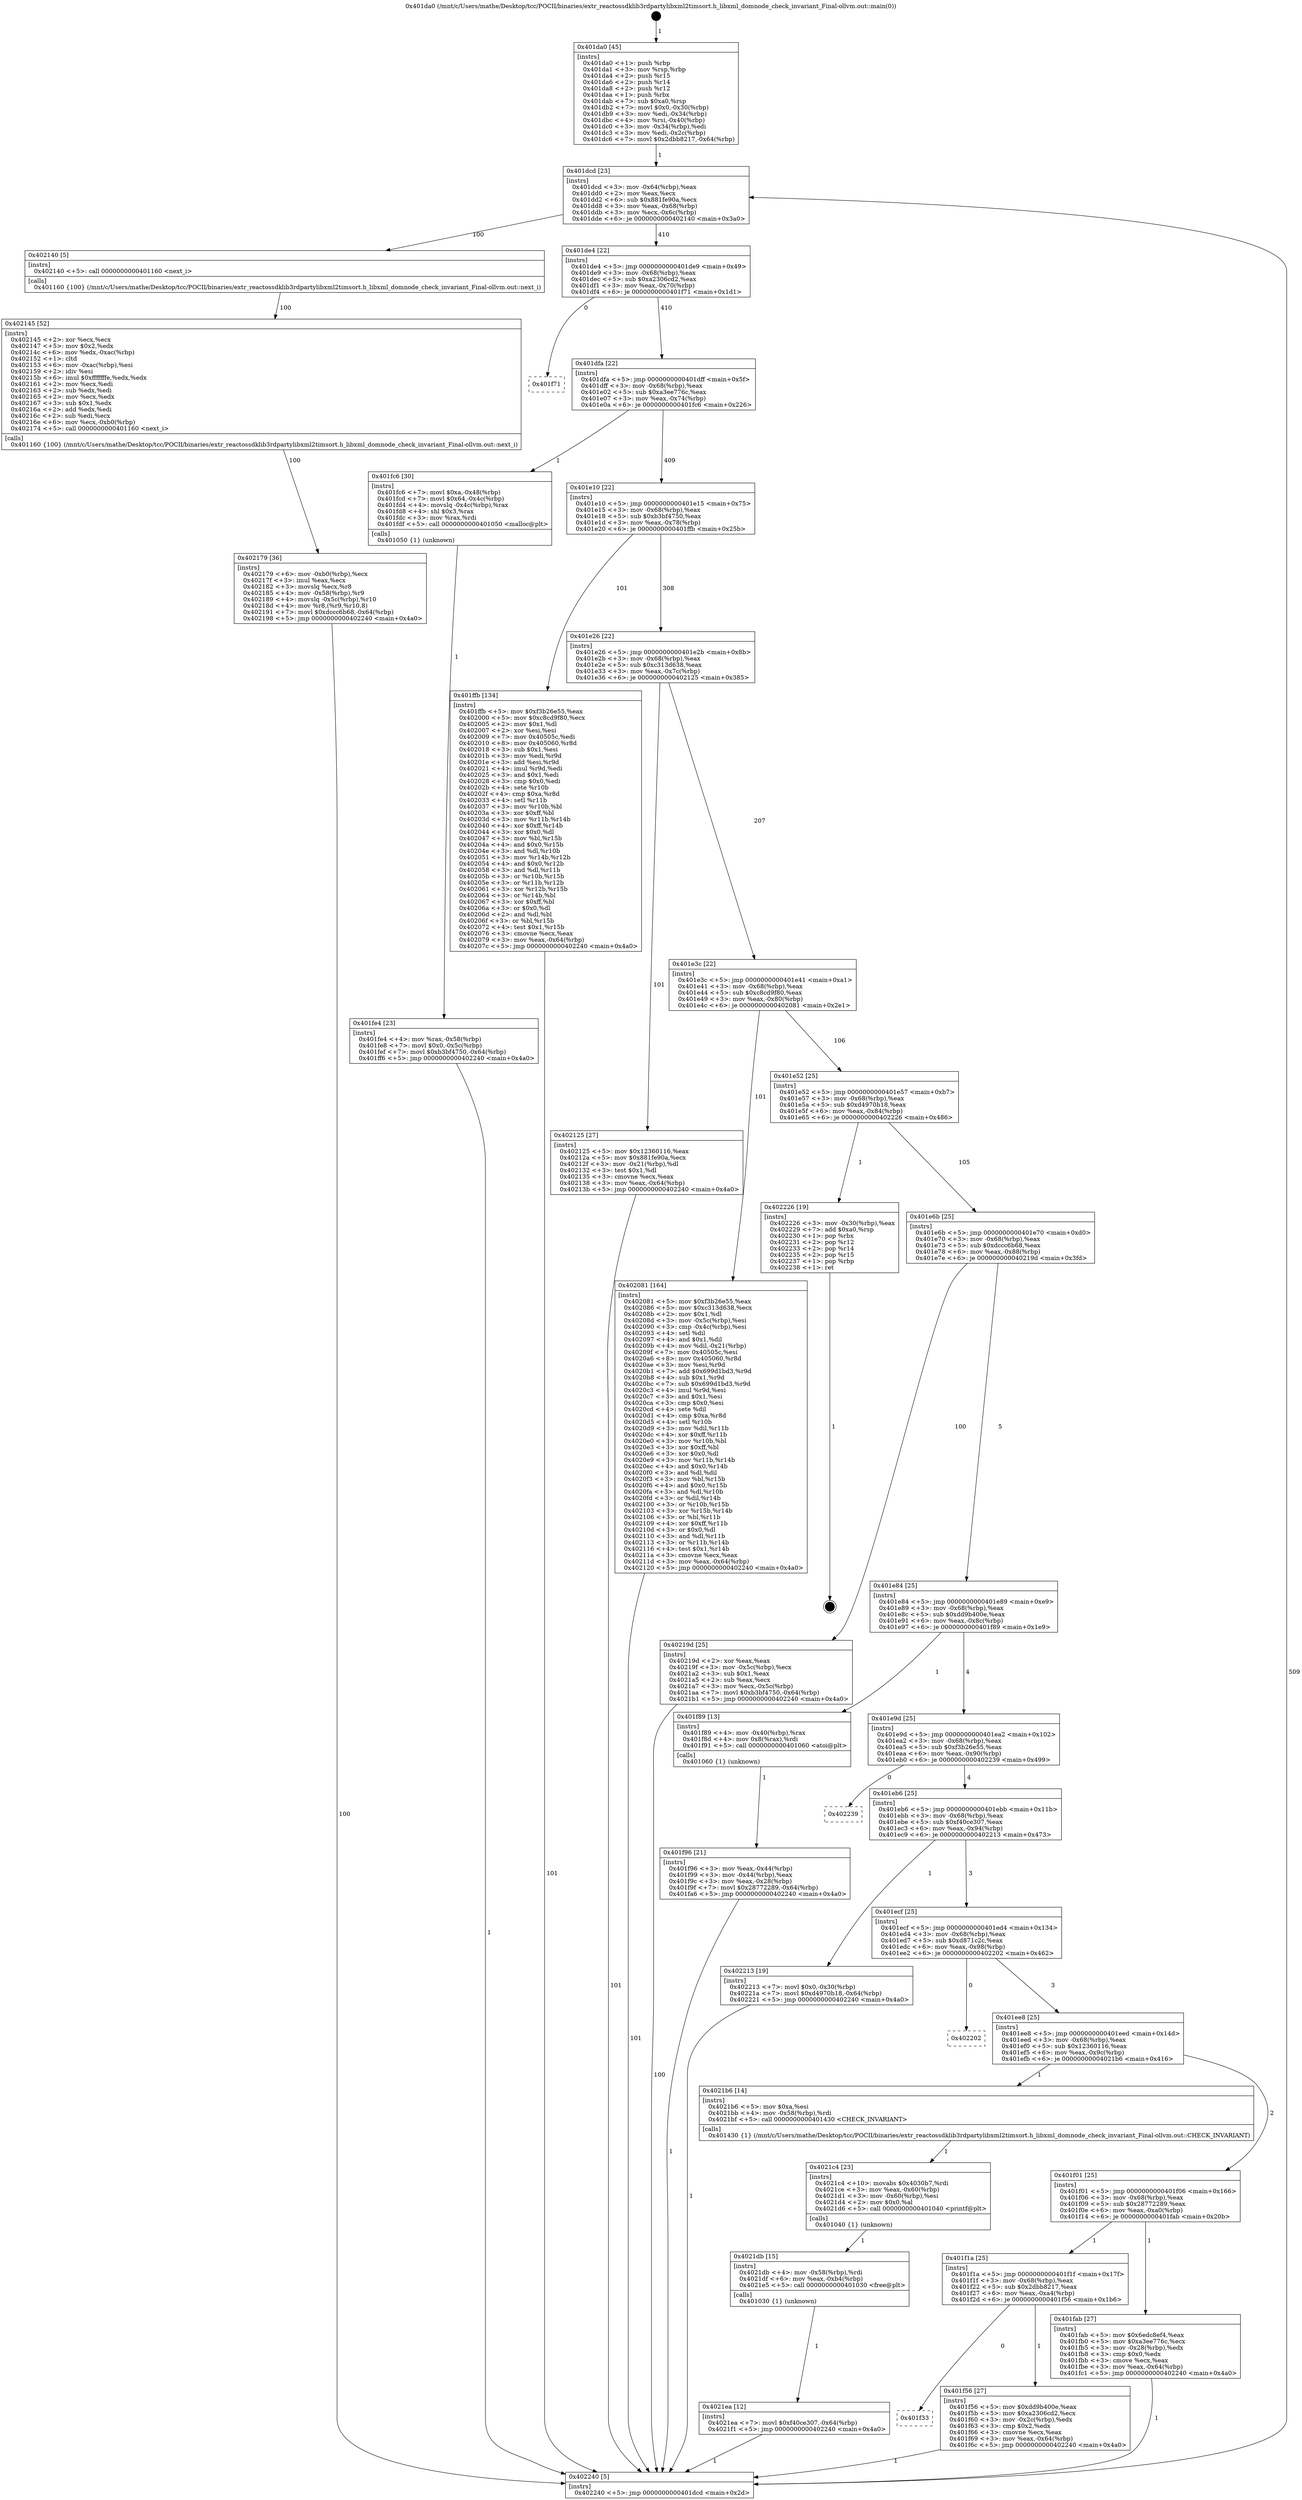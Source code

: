digraph "0x401da0" {
  label = "0x401da0 (/mnt/c/Users/mathe/Desktop/tcc/POCII/binaries/extr_reactossdklib3rdpartylibxml2timsort.h_libxml_domnode_check_invariant_Final-ollvm.out::main(0))"
  labelloc = "t"
  node[shape=record]

  Entry [label="",width=0.3,height=0.3,shape=circle,fillcolor=black,style=filled]
  "0x401dcd" [label="{
     0x401dcd [23]\l
     | [instrs]\l
     &nbsp;&nbsp;0x401dcd \<+3\>: mov -0x64(%rbp),%eax\l
     &nbsp;&nbsp;0x401dd0 \<+2\>: mov %eax,%ecx\l
     &nbsp;&nbsp;0x401dd2 \<+6\>: sub $0x881fe90a,%ecx\l
     &nbsp;&nbsp;0x401dd8 \<+3\>: mov %eax,-0x68(%rbp)\l
     &nbsp;&nbsp;0x401ddb \<+3\>: mov %ecx,-0x6c(%rbp)\l
     &nbsp;&nbsp;0x401dde \<+6\>: je 0000000000402140 \<main+0x3a0\>\l
  }"]
  "0x402140" [label="{
     0x402140 [5]\l
     | [instrs]\l
     &nbsp;&nbsp;0x402140 \<+5\>: call 0000000000401160 \<next_i\>\l
     | [calls]\l
     &nbsp;&nbsp;0x401160 \{100\} (/mnt/c/Users/mathe/Desktop/tcc/POCII/binaries/extr_reactossdklib3rdpartylibxml2timsort.h_libxml_domnode_check_invariant_Final-ollvm.out::next_i)\l
  }"]
  "0x401de4" [label="{
     0x401de4 [22]\l
     | [instrs]\l
     &nbsp;&nbsp;0x401de4 \<+5\>: jmp 0000000000401de9 \<main+0x49\>\l
     &nbsp;&nbsp;0x401de9 \<+3\>: mov -0x68(%rbp),%eax\l
     &nbsp;&nbsp;0x401dec \<+5\>: sub $0xa2306cd2,%eax\l
     &nbsp;&nbsp;0x401df1 \<+3\>: mov %eax,-0x70(%rbp)\l
     &nbsp;&nbsp;0x401df4 \<+6\>: je 0000000000401f71 \<main+0x1d1\>\l
  }"]
  Exit [label="",width=0.3,height=0.3,shape=circle,fillcolor=black,style=filled,peripheries=2]
  "0x401f71" [label="{
     0x401f71\l
  }", style=dashed]
  "0x401dfa" [label="{
     0x401dfa [22]\l
     | [instrs]\l
     &nbsp;&nbsp;0x401dfa \<+5\>: jmp 0000000000401dff \<main+0x5f\>\l
     &nbsp;&nbsp;0x401dff \<+3\>: mov -0x68(%rbp),%eax\l
     &nbsp;&nbsp;0x401e02 \<+5\>: sub $0xa3ee776c,%eax\l
     &nbsp;&nbsp;0x401e07 \<+3\>: mov %eax,-0x74(%rbp)\l
     &nbsp;&nbsp;0x401e0a \<+6\>: je 0000000000401fc6 \<main+0x226\>\l
  }"]
  "0x4021ea" [label="{
     0x4021ea [12]\l
     | [instrs]\l
     &nbsp;&nbsp;0x4021ea \<+7\>: movl $0xf40ce307,-0x64(%rbp)\l
     &nbsp;&nbsp;0x4021f1 \<+5\>: jmp 0000000000402240 \<main+0x4a0\>\l
  }"]
  "0x401fc6" [label="{
     0x401fc6 [30]\l
     | [instrs]\l
     &nbsp;&nbsp;0x401fc6 \<+7\>: movl $0xa,-0x48(%rbp)\l
     &nbsp;&nbsp;0x401fcd \<+7\>: movl $0x64,-0x4c(%rbp)\l
     &nbsp;&nbsp;0x401fd4 \<+4\>: movslq -0x4c(%rbp),%rax\l
     &nbsp;&nbsp;0x401fd8 \<+4\>: shl $0x3,%rax\l
     &nbsp;&nbsp;0x401fdc \<+3\>: mov %rax,%rdi\l
     &nbsp;&nbsp;0x401fdf \<+5\>: call 0000000000401050 \<malloc@plt\>\l
     | [calls]\l
     &nbsp;&nbsp;0x401050 \{1\} (unknown)\l
  }"]
  "0x401e10" [label="{
     0x401e10 [22]\l
     | [instrs]\l
     &nbsp;&nbsp;0x401e10 \<+5\>: jmp 0000000000401e15 \<main+0x75\>\l
     &nbsp;&nbsp;0x401e15 \<+3\>: mov -0x68(%rbp),%eax\l
     &nbsp;&nbsp;0x401e18 \<+5\>: sub $0xb3bf4750,%eax\l
     &nbsp;&nbsp;0x401e1d \<+3\>: mov %eax,-0x78(%rbp)\l
     &nbsp;&nbsp;0x401e20 \<+6\>: je 0000000000401ffb \<main+0x25b\>\l
  }"]
  "0x4021db" [label="{
     0x4021db [15]\l
     | [instrs]\l
     &nbsp;&nbsp;0x4021db \<+4\>: mov -0x58(%rbp),%rdi\l
     &nbsp;&nbsp;0x4021df \<+6\>: mov %eax,-0xb4(%rbp)\l
     &nbsp;&nbsp;0x4021e5 \<+5\>: call 0000000000401030 \<free@plt\>\l
     | [calls]\l
     &nbsp;&nbsp;0x401030 \{1\} (unknown)\l
  }"]
  "0x401ffb" [label="{
     0x401ffb [134]\l
     | [instrs]\l
     &nbsp;&nbsp;0x401ffb \<+5\>: mov $0xf3b26e55,%eax\l
     &nbsp;&nbsp;0x402000 \<+5\>: mov $0xc8cd9f80,%ecx\l
     &nbsp;&nbsp;0x402005 \<+2\>: mov $0x1,%dl\l
     &nbsp;&nbsp;0x402007 \<+2\>: xor %esi,%esi\l
     &nbsp;&nbsp;0x402009 \<+7\>: mov 0x40505c,%edi\l
     &nbsp;&nbsp;0x402010 \<+8\>: mov 0x405060,%r8d\l
     &nbsp;&nbsp;0x402018 \<+3\>: sub $0x1,%esi\l
     &nbsp;&nbsp;0x40201b \<+3\>: mov %edi,%r9d\l
     &nbsp;&nbsp;0x40201e \<+3\>: add %esi,%r9d\l
     &nbsp;&nbsp;0x402021 \<+4\>: imul %r9d,%edi\l
     &nbsp;&nbsp;0x402025 \<+3\>: and $0x1,%edi\l
     &nbsp;&nbsp;0x402028 \<+3\>: cmp $0x0,%edi\l
     &nbsp;&nbsp;0x40202b \<+4\>: sete %r10b\l
     &nbsp;&nbsp;0x40202f \<+4\>: cmp $0xa,%r8d\l
     &nbsp;&nbsp;0x402033 \<+4\>: setl %r11b\l
     &nbsp;&nbsp;0x402037 \<+3\>: mov %r10b,%bl\l
     &nbsp;&nbsp;0x40203a \<+3\>: xor $0xff,%bl\l
     &nbsp;&nbsp;0x40203d \<+3\>: mov %r11b,%r14b\l
     &nbsp;&nbsp;0x402040 \<+4\>: xor $0xff,%r14b\l
     &nbsp;&nbsp;0x402044 \<+3\>: xor $0x0,%dl\l
     &nbsp;&nbsp;0x402047 \<+3\>: mov %bl,%r15b\l
     &nbsp;&nbsp;0x40204a \<+4\>: and $0x0,%r15b\l
     &nbsp;&nbsp;0x40204e \<+3\>: and %dl,%r10b\l
     &nbsp;&nbsp;0x402051 \<+3\>: mov %r14b,%r12b\l
     &nbsp;&nbsp;0x402054 \<+4\>: and $0x0,%r12b\l
     &nbsp;&nbsp;0x402058 \<+3\>: and %dl,%r11b\l
     &nbsp;&nbsp;0x40205b \<+3\>: or %r10b,%r15b\l
     &nbsp;&nbsp;0x40205e \<+3\>: or %r11b,%r12b\l
     &nbsp;&nbsp;0x402061 \<+3\>: xor %r12b,%r15b\l
     &nbsp;&nbsp;0x402064 \<+3\>: or %r14b,%bl\l
     &nbsp;&nbsp;0x402067 \<+3\>: xor $0xff,%bl\l
     &nbsp;&nbsp;0x40206a \<+3\>: or $0x0,%dl\l
     &nbsp;&nbsp;0x40206d \<+2\>: and %dl,%bl\l
     &nbsp;&nbsp;0x40206f \<+3\>: or %bl,%r15b\l
     &nbsp;&nbsp;0x402072 \<+4\>: test $0x1,%r15b\l
     &nbsp;&nbsp;0x402076 \<+3\>: cmovne %ecx,%eax\l
     &nbsp;&nbsp;0x402079 \<+3\>: mov %eax,-0x64(%rbp)\l
     &nbsp;&nbsp;0x40207c \<+5\>: jmp 0000000000402240 \<main+0x4a0\>\l
  }"]
  "0x401e26" [label="{
     0x401e26 [22]\l
     | [instrs]\l
     &nbsp;&nbsp;0x401e26 \<+5\>: jmp 0000000000401e2b \<main+0x8b\>\l
     &nbsp;&nbsp;0x401e2b \<+3\>: mov -0x68(%rbp),%eax\l
     &nbsp;&nbsp;0x401e2e \<+5\>: sub $0xc313d638,%eax\l
     &nbsp;&nbsp;0x401e33 \<+3\>: mov %eax,-0x7c(%rbp)\l
     &nbsp;&nbsp;0x401e36 \<+6\>: je 0000000000402125 \<main+0x385\>\l
  }"]
  "0x4021c4" [label="{
     0x4021c4 [23]\l
     | [instrs]\l
     &nbsp;&nbsp;0x4021c4 \<+10\>: movabs $0x4030b7,%rdi\l
     &nbsp;&nbsp;0x4021ce \<+3\>: mov %eax,-0x60(%rbp)\l
     &nbsp;&nbsp;0x4021d1 \<+3\>: mov -0x60(%rbp),%esi\l
     &nbsp;&nbsp;0x4021d4 \<+2\>: mov $0x0,%al\l
     &nbsp;&nbsp;0x4021d6 \<+5\>: call 0000000000401040 \<printf@plt\>\l
     | [calls]\l
     &nbsp;&nbsp;0x401040 \{1\} (unknown)\l
  }"]
  "0x402125" [label="{
     0x402125 [27]\l
     | [instrs]\l
     &nbsp;&nbsp;0x402125 \<+5\>: mov $0x12360116,%eax\l
     &nbsp;&nbsp;0x40212a \<+5\>: mov $0x881fe90a,%ecx\l
     &nbsp;&nbsp;0x40212f \<+3\>: mov -0x21(%rbp),%dl\l
     &nbsp;&nbsp;0x402132 \<+3\>: test $0x1,%dl\l
     &nbsp;&nbsp;0x402135 \<+3\>: cmovne %ecx,%eax\l
     &nbsp;&nbsp;0x402138 \<+3\>: mov %eax,-0x64(%rbp)\l
     &nbsp;&nbsp;0x40213b \<+5\>: jmp 0000000000402240 \<main+0x4a0\>\l
  }"]
  "0x401e3c" [label="{
     0x401e3c [22]\l
     | [instrs]\l
     &nbsp;&nbsp;0x401e3c \<+5\>: jmp 0000000000401e41 \<main+0xa1\>\l
     &nbsp;&nbsp;0x401e41 \<+3\>: mov -0x68(%rbp),%eax\l
     &nbsp;&nbsp;0x401e44 \<+5\>: sub $0xc8cd9f80,%eax\l
     &nbsp;&nbsp;0x401e49 \<+3\>: mov %eax,-0x80(%rbp)\l
     &nbsp;&nbsp;0x401e4c \<+6\>: je 0000000000402081 \<main+0x2e1\>\l
  }"]
  "0x402179" [label="{
     0x402179 [36]\l
     | [instrs]\l
     &nbsp;&nbsp;0x402179 \<+6\>: mov -0xb0(%rbp),%ecx\l
     &nbsp;&nbsp;0x40217f \<+3\>: imul %eax,%ecx\l
     &nbsp;&nbsp;0x402182 \<+3\>: movslq %ecx,%r8\l
     &nbsp;&nbsp;0x402185 \<+4\>: mov -0x58(%rbp),%r9\l
     &nbsp;&nbsp;0x402189 \<+4\>: movslq -0x5c(%rbp),%r10\l
     &nbsp;&nbsp;0x40218d \<+4\>: mov %r8,(%r9,%r10,8)\l
     &nbsp;&nbsp;0x402191 \<+7\>: movl $0xdccc6b68,-0x64(%rbp)\l
     &nbsp;&nbsp;0x402198 \<+5\>: jmp 0000000000402240 \<main+0x4a0\>\l
  }"]
  "0x402081" [label="{
     0x402081 [164]\l
     | [instrs]\l
     &nbsp;&nbsp;0x402081 \<+5\>: mov $0xf3b26e55,%eax\l
     &nbsp;&nbsp;0x402086 \<+5\>: mov $0xc313d638,%ecx\l
     &nbsp;&nbsp;0x40208b \<+2\>: mov $0x1,%dl\l
     &nbsp;&nbsp;0x40208d \<+3\>: mov -0x5c(%rbp),%esi\l
     &nbsp;&nbsp;0x402090 \<+3\>: cmp -0x4c(%rbp),%esi\l
     &nbsp;&nbsp;0x402093 \<+4\>: setl %dil\l
     &nbsp;&nbsp;0x402097 \<+4\>: and $0x1,%dil\l
     &nbsp;&nbsp;0x40209b \<+4\>: mov %dil,-0x21(%rbp)\l
     &nbsp;&nbsp;0x40209f \<+7\>: mov 0x40505c,%esi\l
     &nbsp;&nbsp;0x4020a6 \<+8\>: mov 0x405060,%r8d\l
     &nbsp;&nbsp;0x4020ae \<+3\>: mov %esi,%r9d\l
     &nbsp;&nbsp;0x4020b1 \<+7\>: add $0x699d1bd3,%r9d\l
     &nbsp;&nbsp;0x4020b8 \<+4\>: sub $0x1,%r9d\l
     &nbsp;&nbsp;0x4020bc \<+7\>: sub $0x699d1bd3,%r9d\l
     &nbsp;&nbsp;0x4020c3 \<+4\>: imul %r9d,%esi\l
     &nbsp;&nbsp;0x4020c7 \<+3\>: and $0x1,%esi\l
     &nbsp;&nbsp;0x4020ca \<+3\>: cmp $0x0,%esi\l
     &nbsp;&nbsp;0x4020cd \<+4\>: sete %dil\l
     &nbsp;&nbsp;0x4020d1 \<+4\>: cmp $0xa,%r8d\l
     &nbsp;&nbsp;0x4020d5 \<+4\>: setl %r10b\l
     &nbsp;&nbsp;0x4020d9 \<+3\>: mov %dil,%r11b\l
     &nbsp;&nbsp;0x4020dc \<+4\>: xor $0xff,%r11b\l
     &nbsp;&nbsp;0x4020e0 \<+3\>: mov %r10b,%bl\l
     &nbsp;&nbsp;0x4020e3 \<+3\>: xor $0xff,%bl\l
     &nbsp;&nbsp;0x4020e6 \<+3\>: xor $0x0,%dl\l
     &nbsp;&nbsp;0x4020e9 \<+3\>: mov %r11b,%r14b\l
     &nbsp;&nbsp;0x4020ec \<+4\>: and $0x0,%r14b\l
     &nbsp;&nbsp;0x4020f0 \<+3\>: and %dl,%dil\l
     &nbsp;&nbsp;0x4020f3 \<+3\>: mov %bl,%r15b\l
     &nbsp;&nbsp;0x4020f6 \<+4\>: and $0x0,%r15b\l
     &nbsp;&nbsp;0x4020fa \<+3\>: and %dl,%r10b\l
     &nbsp;&nbsp;0x4020fd \<+3\>: or %dil,%r14b\l
     &nbsp;&nbsp;0x402100 \<+3\>: or %r10b,%r15b\l
     &nbsp;&nbsp;0x402103 \<+3\>: xor %r15b,%r14b\l
     &nbsp;&nbsp;0x402106 \<+3\>: or %bl,%r11b\l
     &nbsp;&nbsp;0x402109 \<+4\>: xor $0xff,%r11b\l
     &nbsp;&nbsp;0x40210d \<+3\>: or $0x0,%dl\l
     &nbsp;&nbsp;0x402110 \<+3\>: and %dl,%r11b\l
     &nbsp;&nbsp;0x402113 \<+3\>: or %r11b,%r14b\l
     &nbsp;&nbsp;0x402116 \<+4\>: test $0x1,%r14b\l
     &nbsp;&nbsp;0x40211a \<+3\>: cmovne %ecx,%eax\l
     &nbsp;&nbsp;0x40211d \<+3\>: mov %eax,-0x64(%rbp)\l
     &nbsp;&nbsp;0x402120 \<+5\>: jmp 0000000000402240 \<main+0x4a0\>\l
  }"]
  "0x401e52" [label="{
     0x401e52 [25]\l
     | [instrs]\l
     &nbsp;&nbsp;0x401e52 \<+5\>: jmp 0000000000401e57 \<main+0xb7\>\l
     &nbsp;&nbsp;0x401e57 \<+3\>: mov -0x68(%rbp),%eax\l
     &nbsp;&nbsp;0x401e5a \<+5\>: sub $0xd4970b18,%eax\l
     &nbsp;&nbsp;0x401e5f \<+6\>: mov %eax,-0x84(%rbp)\l
     &nbsp;&nbsp;0x401e65 \<+6\>: je 0000000000402226 \<main+0x486\>\l
  }"]
  "0x402145" [label="{
     0x402145 [52]\l
     | [instrs]\l
     &nbsp;&nbsp;0x402145 \<+2\>: xor %ecx,%ecx\l
     &nbsp;&nbsp;0x402147 \<+5\>: mov $0x2,%edx\l
     &nbsp;&nbsp;0x40214c \<+6\>: mov %edx,-0xac(%rbp)\l
     &nbsp;&nbsp;0x402152 \<+1\>: cltd\l
     &nbsp;&nbsp;0x402153 \<+6\>: mov -0xac(%rbp),%esi\l
     &nbsp;&nbsp;0x402159 \<+2\>: idiv %esi\l
     &nbsp;&nbsp;0x40215b \<+6\>: imul $0xfffffffe,%edx,%edx\l
     &nbsp;&nbsp;0x402161 \<+2\>: mov %ecx,%edi\l
     &nbsp;&nbsp;0x402163 \<+2\>: sub %edx,%edi\l
     &nbsp;&nbsp;0x402165 \<+2\>: mov %ecx,%edx\l
     &nbsp;&nbsp;0x402167 \<+3\>: sub $0x1,%edx\l
     &nbsp;&nbsp;0x40216a \<+2\>: add %edx,%edi\l
     &nbsp;&nbsp;0x40216c \<+2\>: sub %edi,%ecx\l
     &nbsp;&nbsp;0x40216e \<+6\>: mov %ecx,-0xb0(%rbp)\l
     &nbsp;&nbsp;0x402174 \<+5\>: call 0000000000401160 \<next_i\>\l
     | [calls]\l
     &nbsp;&nbsp;0x401160 \{100\} (/mnt/c/Users/mathe/Desktop/tcc/POCII/binaries/extr_reactossdklib3rdpartylibxml2timsort.h_libxml_domnode_check_invariant_Final-ollvm.out::next_i)\l
  }"]
  "0x402226" [label="{
     0x402226 [19]\l
     | [instrs]\l
     &nbsp;&nbsp;0x402226 \<+3\>: mov -0x30(%rbp),%eax\l
     &nbsp;&nbsp;0x402229 \<+7\>: add $0xa0,%rsp\l
     &nbsp;&nbsp;0x402230 \<+1\>: pop %rbx\l
     &nbsp;&nbsp;0x402231 \<+2\>: pop %r12\l
     &nbsp;&nbsp;0x402233 \<+2\>: pop %r14\l
     &nbsp;&nbsp;0x402235 \<+2\>: pop %r15\l
     &nbsp;&nbsp;0x402237 \<+1\>: pop %rbp\l
     &nbsp;&nbsp;0x402238 \<+1\>: ret\l
  }"]
  "0x401e6b" [label="{
     0x401e6b [25]\l
     | [instrs]\l
     &nbsp;&nbsp;0x401e6b \<+5\>: jmp 0000000000401e70 \<main+0xd0\>\l
     &nbsp;&nbsp;0x401e70 \<+3\>: mov -0x68(%rbp),%eax\l
     &nbsp;&nbsp;0x401e73 \<+5\>: sub $0xdccc6b68,%eax\l
     &nbsp;&nbsp;0x401e78 \<+6\>: mov %eax,-0x88(%rbp)\l
     &nbsp;&nbsp;0x401e7e \<+6\>: je 000000000040219d \<main+0x3fd\>\l
  }"]
  "0x401fe4" [label="{
     0x401fe4 [23]\l
     | [instrs]\l
     &nbsp;&nbsp;0x401fe4 \<+4\>: mov %rax,-0x58(%rbp)\l
     &nbsp;&nbsp;0x401fe8 \<+7\>: movl $0x0,-0x5c(%rbp)\l
     &nbsp;&nbsp;0x401fef \<+7\>: movl $0xb3bf4750,-0x64(%rbp)\l
     &nbsp;&nbsp;0x401ff6 \<+5\>: jmp 0000000000402240 \<main+0x4a0\>\l
  }"]
  "0x40219d" [label="{
     0x40219d [25]\l
     | [instrs]\l
     &nbsp;&nbsp;0x40219d \<+2\>: xor %eax,%eax\l
     &nbsp;&nbsp;0x40219f \<+3\>: mov -0x5c(%rbp),%ecx\l
     &nbsp;&nbsp;0x4021a2 \<+3\>: sub $0x1,%eax\l
     &nbsp;&nbsp;0x4021a5 \<+2\>: sub %eax,%ecx\l
     &nbsp;&nbsp;0x4021a7 \<+3\>: mov %ecx,-0x5c(%rbp)\l
     &nbsp;&nbsp;0x4021aa \<+7\>: movl $0xb3bf4750,-0x64(%rbp)\l
     &nbsp;&nbsp;0x4021b1 \<+5\>: jmp 0000000000402240 \<main+0x4a0\>\l
  }"]
  "0x401e84" [label="{
     0x401e84 [25]\l
     | [instrs]\l
     &nbsp;&nbsp;0x401e84 \<+5\>: jmp 0000000000401e89 \<main+0xe9\>\l
     &nbsp;&nbsp;0x401e89 \<+3\>: mov -0x68(%rbp),%eax\l
     &nbsp;&nbsp;0x401e8c \<+5\>: sub $0xdd9b400e,%eax\l
     &nbsp;&nbsp;0x401e91 \<+6\>: mov %eax,-0x8c(%rbp)\l
     &nbsp;&nbsp;0x401e97 \<+6\>: je 0000000000401f89 \<main+0x1e9\>\l
  }"]
  "0x401f96" [label="{
     0x401f96 [21]\l
     | [instrs]\l
     &nbsp;&nbsp;0x401f96 \<+3\>: mov %eax,-0x44(%rbp)\l
     &nbsp;&nbsp;0x401f99 \<+3\>: mov -0x44(%rbp),%eax\l
     &nbsp;&nbsp;0x401f9c \<+3\>: mov %eax,-0x28(%rbp)\l
     &nbsp;&nbsp;0x401f9f \<+7\>: movl $0x28772289,-0x64(%rbp)\l
     &nbsp;&nbsp;0x401fa6 \<+5\>: jmp 0000000000402240 \<main+0x4a0\>\l
  }"]
  "0x401f89" [label="{
     0x401f89 [13]\l
     | [instrs]\l
     &nbsp;&nbsp;0x401f89 \<+4\>: mov -0x40(%rbp),%rax\l
     &nbsp;&nbsp;0x401f8d \<+4\>: mov 0x8(%rax),%rdi\l
     &nbsp;&nbsp;0x401f91 \<+5\>: call 0000000000401060 \<atoi@plt\>\l
     | [calls]\l
     &nbsp;&nbsp;0x401060 \{1\} (unknown)\l
  }"]
  "0x401e9d" [label="{
     0x401e9d [25]\l
     | [instrs]\l
     &nbsp;&nbsp;0x401e9d \<+5\>: jmp 0000000000401ea2 \<main+0x102\>\l
     &nbsp;&nbsp;0x401ea2 \<+3\>: mov -0x68(%rbp),%eax\l
     &nbsp;&nbsp;0x401ea5 \<+5\>: sub $0xf3b26e55,%eax\l
     &nbsp;&nbsp;0x401eaa \<+6\>: mov %eax,-0x90(%rbp)\l
     &nbsp;&nbsp;0x401eb0 \<+6\>: je 0000000000402239 \<main+0x499\>\l
  }"]
  "0x401da0" [label="{
     0x401da0 [45]\l
     | [instrs]\l
     &nbsp;&nbsp;0x401da0 \<+1\>: push %rbp\l
     &nbsp;&nbsp;0x401da1 \<+3\>: mov %rsp,%rbp\l
     &nbsp;&nbsp;0x401da4 \<+2\>: push %r15\l
     &nbsp;&nbsp;0x401da6 \<+2\>: push %r14\l
     &nbsp;&nbsp;0x401da8 \<+2\>: push %r12\l
     &nbsp;&nbsp;0x401daa \<+1\>: push %rbx\l
     &nbsp;&nbsp;0x401dab \<+7\>: sub $0xa0,%rsp\l
     &nbsp;&nbsp;0x401db2 \<+7\>: movl $0x0,-0x30(%rbp)\l
     &nbsp;&nbsp;0x401db9 \<+3\>: mov %edi,-0x34(%rbp)\l
     &nbsp;&nbsp;0x401dbc \<+4\>: mov %rsi,-0x40(%rbp)\l
     &nbsp;&nbsp;0x401dc0 \<+3\>: mov -0x34(%rbp),%edi\l
     &nbsp;&nbsp;0x401dc3 \<+3\>: mov %edi,-0x2c(%rbp)\l
     &nbsp;&nbsp;0x401dc6 \<+7\>: movl $0x2dbb8217,-0x64(%rbp)\l
  }"]
  "0x402239" [label="{
     0x402239\l
  }", style=dashed]
  "0x401eb6" [label="{
     0x401eb6 [25]\l
     | [instrs]\l
     &nbsp;&nbsp;0x401eb6 \<+5\>: jmp 0000000000401ebb \<main+0x11b\>\l
     &nbsp;&nbsp;0x401ebb \<+3\>: mov -0x68(%rbp),%eax\l
     &nbsp;&nbsp;0x401ebe \<+5\>: sub $0xf40ce307,%eax\l
     &nbsp;&nbsp;0x401ec3 \<+6\>: mov %eax,-0x94(%rbp)\l
     &nbsp;&nbsp;0x401ec9 \<+6\>: je 0000000000402213 \<main+0x473\>\l
  }"]
  "0x402240" [label="{
     0x402240 [5]\l
     | [instrs]\l
     &nbsp;&nbsp;0x402240 \<+5\>: jmp 0000000000401dcd \<main+0x2d\>\l
  }"]
  "0x402213" [label="{
     0x402213 [19]\l
     | [instrs]\l
     &nbsp;&nbsp;0x402213 \<+7\>: movl $0x0,-0x30(%rbp)\l
     &nbsp;&nbsp;0x40221a \<+7\>: movl $0xd4970b18,-0x64(%rbp)\l
     &nbsp;&nbsp;0x402221 \<+5\>: jmp 0000000000402240 \<main+0x4a0\>\l
  }"]
  "0x401ecf" [label="{
     0x401ecf [25]\l
     | [instrs]\l
     &nbsp;&nbsp;0x401ecf \<+5\>: jmp 0000000000401ed4 \<main+0x134\>\l
     &nbsp;&nbsp;0x401ed4 \<+3\>: mov -0x68(%rbp),%eax\l
     &nbsp;&nbsp;0x401ed7 \<+5\>: sub $0xd871c2c,%eax\l
     &nbsp;&nbsp;0x401edc \<+6\>: mov %eax,-0x98(%rbp)\l
     &nbsp;&nbsp;0x401ee2 \<+6\>: je 0000000000402202 \<main+0x462\>\l
  }"]
  "0x401f33" [label="{
     0x401f33\l
  }", style=dashed]
  "0x402202" [label="{
     0x402202\l
  }", style=dashed]
  "0x401ee8" [label="{
     0x401ee8 [25]\l
     | [instrs]\l
     &nbsp;&nbsp;0x401ee8 \<+5\>: jmp 0000000000401eed \<main+0x14d\>\l
     &nbsp;&nbsp;0x401eed \<+3\>: mov -0x68(%rbp),%eax\l
     &nbsp;&nbsp;0x401ef0 \<+5\>: sub $0x12360116,%eax\l
     &nbsp;&nbsp;0x401ef5 \<+6\>: mov %eax,-0x9c(%rbp)\l
     &nbsp;&nbsp;0x401efb \<+6\>: je 00000000004021b6 \<main+0x416\>\l
  }"]
  "0x401f56" [label="{
     0x401f56 [27]\l
     | [instrs]\l
     &nbsp;&nbsp;0x401f56 \<+5\>: mov $0xdd9b400e,%eax\l
     &nbsp;&nbsp;0x401f5b \<+5\>: mov $0xa2306cd2,%ecx\l
     &nbsp;&nbsp;0x401f60 \<+3\>: mov -0x2c(%rbp),%edx\l
     &nbsp;&nbsp;0x401f63 \<+3\>: cmp $0x2,%edx\l
     &nbsp;&nbsp;0x401f66 \<+3\>: cmovne %ecx,%eax\l
     &nbsp;&nbsp;0x401f69 \<+3\>: mov %eax,-0x64(%rbp)\l
     &nbsp;&nbsp;0x401f6c \<+5\>: jmp 0000000000402240 \<main+0x4a0\>\l
  }"]
  "0x4021b6" [label="{
     0x4021b6 [14]\l
     | [instrs]\l
     &nbsp;&nbsp;0x4021b6 \<+5\>: mov $0xa,%esi\l
     &nbsp;&nbsp;0x4021bb \<+4\>: mov -0x58(%rbp),%rdi\l
     &nbsp;&nbsp;0x4021bf \<+5\>: call 0000000000401430 \<CHECK_INVARIANT\>\l
     | [calls]\l
     &nbsp;&nbsp;0x401430 \{1\} (/mnt/c/Users/mathe/Desktop/tcc/POCII/binaries/extr_reactossdklib3rdpartylibxml2timsort.h_libxml_domnode_check_invariant_Final-ollvm.out::CHECK_INVARIANT)\l
  }"]
  "0x401f01" [label="{
     0x401f01 [25]\l
     | [instrs]\l
     &nbsp;&nbsp;0x401f01 \<+5\>: jmp 0000000000401f06 \<main+0x166\>\l
     &nbsp;&nbsp;0x401f06 \<+3\>: mov -0x68(%rbp),%eax\l
     &nbsp;&nbsp;0x401f09 \<+5\>: sub $0x28772289,%eax\l
     &nbsp;&nbsp;0x401f0e \<+6\>: mov %eax,-0xa0(%rbp)\l
     &nbsp;&nbsp;0x401f14 \<+6\>: je 0000000000401fab \<main+0x20b\>\l
  }"]
  "0x401f1a" [label="{
     0x401f1a [25]\l
     | [instrs]\l
     &nbsp;&nbsp;0x401f1a \<+5\>: jmp 0000000000401f1f \<main+0x17f\>\l
     &nbsp;&nbsp;0x401f1f \<+3\>: mov -0x68(%rbp),%eax\l
     &nbsp;&nbsp;0x401f22 \<+5\>: sub $0x2dbb8217,%eax\l
     &nbsp;&nbsp;0x401f27 \<+6\>: mov %eax,-0xa4(%rbp)\l
     &nbsp;&nbsp;0x401f2d \<+6\>: je 0000000000401f56 \<main+0x1b6\>\l
  }"]
  "0x401fab" [label="{
     0x401fab [27]\l
     | [instrs]\l
     &nbsp;&nbsp;0x401fab \<+5\>: mov $0x6edc8ef4,%eax\l
     &nbsp;&nbsp;0x401fb0 \<+5\>: mov $0xa3ee776c,%ecx\l
     &nbsp;&nbsp;0x401fb5 \<+3\>: mov -0x28(%rbp),%edx\l
     &nbsp;&nbsp;0x401fb8 \<+3\>: cmp $0x0,%edx\l
     &nbsp;&nbsp;0x401fbb \<+3\>: cmove %ecx,%eax\l
     &nbsp;&nbsp;0x401fbe \<+3\>: mov %eax,-0x64(%rbp)\l
     &nbsp;&nbsp;0x401fc1 \<+5\>: jmp 0000000000402240 \<main+0x4a0\>\l
  }"]
  Entry -> "0x401da0" [label=" 1"]
  "0x401dcd" -> "0x402140" [label=" 100"]
  "0x401dcd" -> "0x401de4" [label=" 410"]
  "0x402226" -> Exit [label=" 1"]
  "0x401de4" -> "0x401f71" [label=" 0"]
  "0x401de4" -> "0x401dfa" [label=" 410"]
  "0x402213" -> "0x402240" [label=" 1"]
  "0x401dfa" -> "0x401fc6" [label=" 1"]
  "0x401dfa" -> "0x401e10" [label=" 409"]
  "0x4021ea" -> "0x402240" [label=" 1"]
  "0x401e10" -> "0x401ffb" [label=" 101"]
  "0x401e10" -> "0x401e26" [label=" 308"]
  "0x4021db" -> "0x4021ea" [label=" 1"]
  "0x401e26" -> "0x402125" [label=" 101"]
  "0x401e26" -> "0x401e3c" [label=" 207"]
  "0x4021c4" -> "0x4021db" [label=" 1"]
  "0x401e3c" -> "0x402081" [label=" 101"]
  "0x401e3c" -> "0x401e52" [label=" 106"]
  "0x4021b6" -> "0x4021c4" [label=" 1"]
  "0x401e52" -> "0x402226" [label=" 1"]
  "0x401e52" -> "0x401e6b" [label=" 105"]
  "0x40219d" -> "0x402240" [label=" 100"]
  "0x401e6b" -> "0x40219d" [label=" 100"]
  "0x401e6b" -> "0x401e84" [label=" 5"]
  "0x402179" -> "0x402240" [label=" 100"]
  "0x401e84" -> "0x401f89" [label=" 1"]
  "0x401e84" -> "0x401e9d" [label=" 4"]
  "0x402145" -> "0x402179" [label=" 100"]
  "0x401e9d" -> "0x402239" [label=" 0"]
  "0x401e9d" -> "0x401eb6" [label=" 4"]
  "0x402140" -> "0x402145" [label=" 100"]
  "0x401eb6" -> "0x402213" [label=" 1"]
  "0x401eb6" -> "0x401ecf" [label=" 3"]
  "0x402125" -> "0x402240" [label=" 101"]
  "0x401ecf" -> "0x402202" [label=" 0"]
  "0x401ecf" -> "0x401ee8" [label=" 3"]
  "0x402081" -> "0x402240" [label=" 101"]
  "0x401ee8" -> "0x4021b6" [label=" 1"]
  "0x401ee8" -> "0x401f01" [label=" 2"]
  "0x401ffb" -> "0x402240" [label=" 101"]
  "0x401f01" -> "0x401fab" [label=" 1"]
  "0x401f01" -> "0x401f1a" [label=" 1"]
  "0x401fe4" -> "0x402240" [label=" 1"]
  "0x401f1a" -> "0x401f56" [label=" 1"]
  "0x401f1a" -> "0x401f33" [label=" 0"]
  "0x401f56" -> "0x402240" [label=" 1"]
  "0x401da0" -> "0x401dcd" [label=" 1"]
  "0x402240" -> "0x401dcd" [label=" 509"]
  "0x401f89" -> "0x401f96" [label=" 1"]
  "0x401f96" -> "0x402240" [label=" 1"]
  "0x401fab" -> "0x402240" [label=" 1"]
  "0x401fc6" -> "0x401fe4" [label=" 1"]
}
